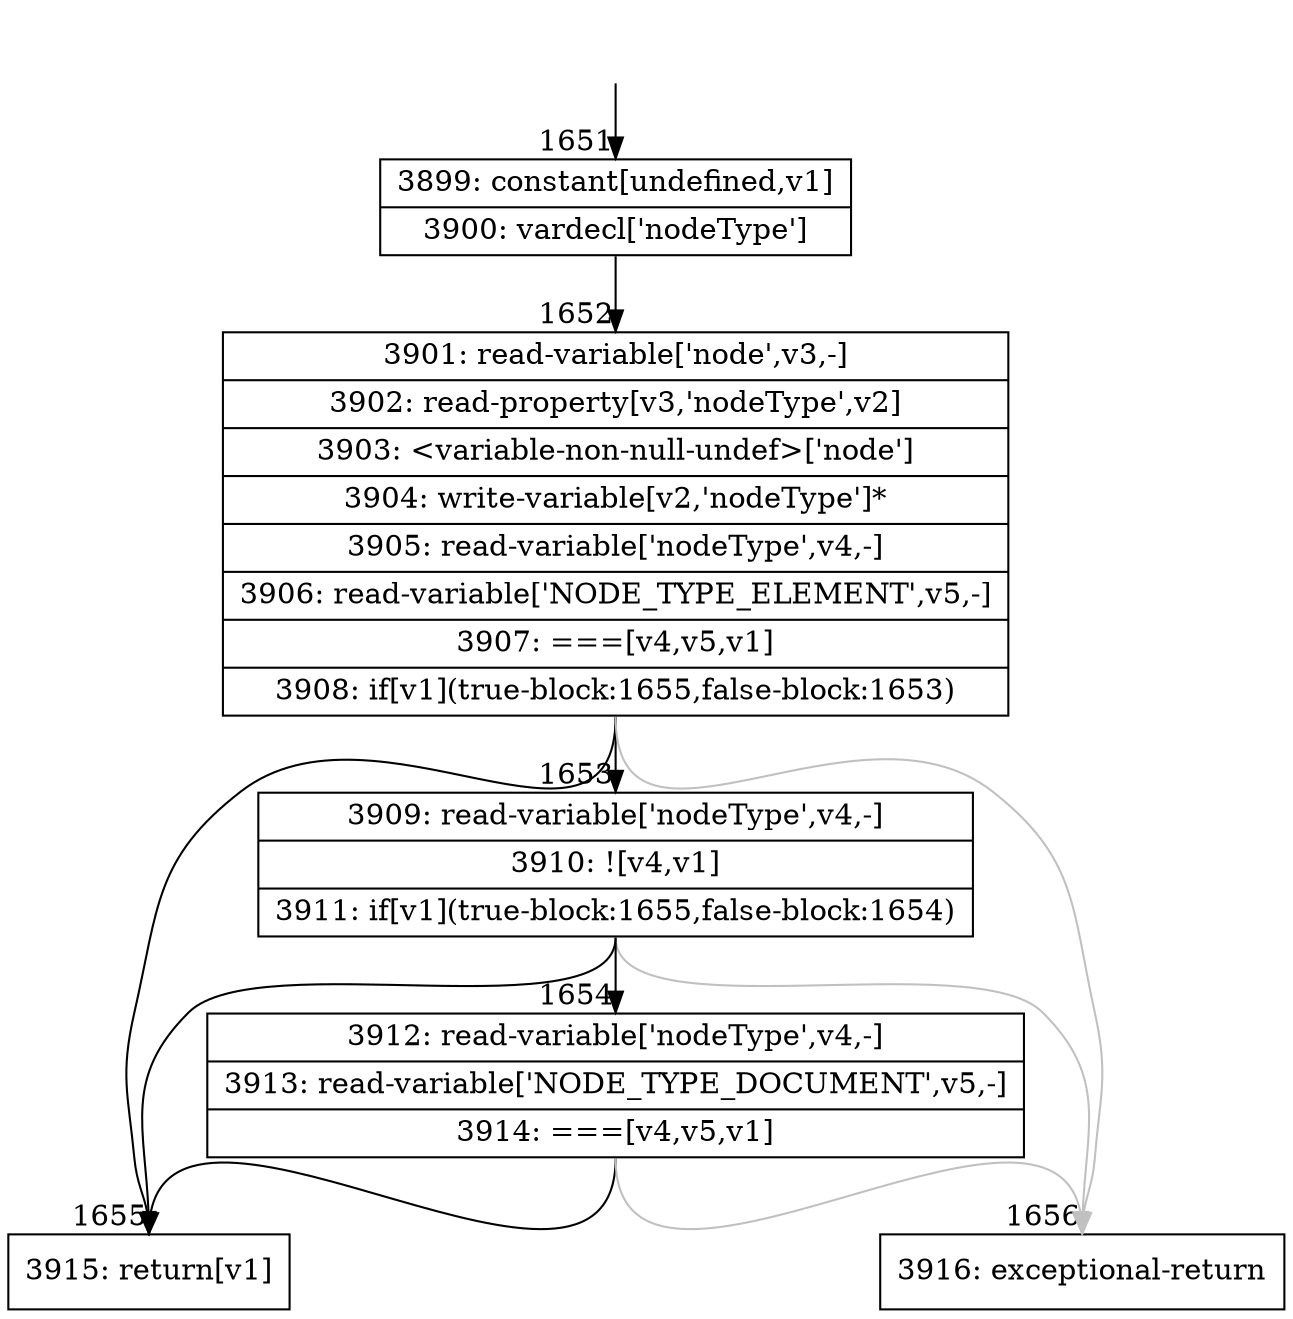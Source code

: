digraph {
rankdir="TD"
BB_entry126[shape=none,label=""];
BB_entry126 -> BB1651 [tailport=s, headport=n, headlabel="    1651"]
BB1651 [shape=record label="{3899: constant[undefined,v1]|3900: vardecl['nodeType']}" ] 
BB1651 -> BB1652 [tailport=s, headport=n, headlabel="      1652"]
BB1652 [shape=record label="{3901: read-variable['node',v3,-]|3902: read-property[v3,'nodeType',v2]|3903: \<variable-non-null-undef\>['node']|3904: write-variable[v2,'nodeType']*|3905: read-variable['nodeType',v4,-]|3906: read-variable['NODE_TYPE_ELEMENT',v5,-]|3907: ===[v4,v5,v1]|3908: if[v1](true-block:1655,false-block:1653)}" ] 
BB1652 -> BB1655 [tailport=s, headport=n, headlabel="      1655"]
BB1652 -> BB1653 [tailport=s, headport=n, headlabel="      1653"]
BB1652 -> BB1656 [tailport=s, headport=n, color=gray, headlabel="      1656"]
BB1653 [shape=record label="{3909: read-variable['nodeType',v4,-]|3910: ![v4,v1]|3911: if[v1](true-block:1655,false-block:1654)}" ] 
BB1653 -> BB1655 [tailport=s, headport=n]
BB1653 -> BB1654 [tailport=s, headport=n, headlabel="      1654"]
BB1653 -> BB1656 [tailport=s, headport=n, color=gray]
BB1654 [shape=record label="{3912: read-variable['nodeType',v4,-]|3913: read-variable['NODE_TYPE_DOCUMENT',v5,-]|3914: ===[v4,v5,v1]}" ] 
BB1654 -> BB1655 [tailport=s, headport=n]
BB1654 -> BB1656 [tailport=s, headport=n, color=gray]
BB1655 [shape=record label="{3915: return[v1]}" ] 
BB1656 [shape=record label="{3916: exceptional-return}" ] 
//#$~ 2680
}

